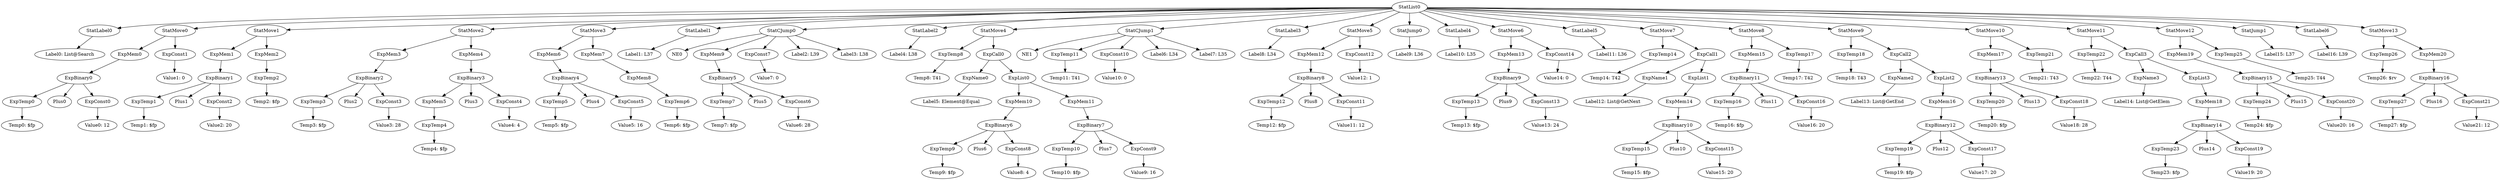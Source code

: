 digraph {
	ordering = out;
	ExpMem20 -> ExpBinary16;
	ExpConst21 -> "Value21: 12";
	ExpBinary16 -> ExpTemp27;
	ExpBinary16 -> Plus16;
	ExpBinary16 -> ExpConst21;
	ExpTemp27 -> "Temp27: $fp";
	StatMove13 -> ExpTemp26;
	StatMove13 -> ExpMem20;
	ExpTemp26 -> "Temp26: $rv";
	StatJump1 -> "Label15: L37";
	ExpTemp25 -> "Temp25: T44";
	ExpConst20 -> "Value20: 16";
	ExpTemp24 -> "Temp24: $fp";
	ExpList3 -> ExpMem18;
	ExpMem18 -> ExpBinary14;
	ExpBinary14 -> ExpTemp23;
	ExpBinary14 -> Plus14;
	ExpBinary14 -> ExpConst19;
	ExpName3 -> "Label14: List@GetElem";
	ExpTemp21 -> "Temp21: T43";
	StatMove10 -> ExpMem17;
	StatMove10 -> ExpTemp21;
	ExpMem17 -> ExpBinary13;
	ExpTemp22 -> "Temp22: T44";
	ExpList2 -> ExpMem16;
	ExpTemp9 -> "Temp9: $fp";
	ExpMem14 -> ExpBinary10;
	ExpConst6 -> "Value6: 28";
	ExpMem1 -> ExpBinary1;
	ExpBinary5 -> ExpTemp7;
	ExpBinary5 -> Plus5;
	ExpBinary5 -> ExpConst6;
	ExpTemp6 -> "Temp6: $fp";
	ExpMem19 -> ExpBinary15;
	StatMove6 -> ExpMem13;
	StatMove6 -> ExpConst14;
	StatMove3 -> ExpMem6;
	StatMove3 -> ExpMem7;
	ExpMem6 -> ExpBinary4;
	ExpConst0 -> "Value0: 12";
	ExpConst4 -> "Value4: 4";
	ExpTemp20 -> "Temp20: $fp";
	ExpName0 -> "Label5: Element@Equal";
	ExpConst8 -> "Value8: 4";
	ExpConst5 -> "Value5: 16";
	ExpConst2 -> "Value2: 20";
	ExpTemp5 -> "Temp5: $fp";
	ExpBinary4 -> ExpTemp5;
	ExpBinary4 -> Plus4;
	ExpBinary4 -> ExpConst5;
	ExpTemp1 -> "Temp1: $fp";
	ExpList1 -> ExpMem14;
	ExpConst17 -> "Value17: 20";
	ExpBinary1 -> ExpTemp1;
	ExpBinary1 -> Plus1;
	ExpBinary1 -> ExpConst2;
	ExpConst10 -> "Value10: 0";
	ExpMem0 -> ExpBinary0;
	ExpMem3 -> ExpBinary2;
	ExpConst1 -> "Value1: 0";
	ExpConst9 -> "Value9: 16";
	StatMove5 -> ExpMem12;
	StatMove5 -> ExpConst12;
	StatMove4 -> ExpTemp8;
	StatMove4 -> ExpCall0;
	StatLabel2 -> "Label4: L38";
	ExpBinary2 -> ExpTemp3;
	ExpBinary2 -> Plus2;
	ExpBinary2 -> ExpConst3;
	ExpMem5 -> ExpTemp4;
	StatLabel3 -> "Label8: L34";
	ExpBinary3 -> ExpMem5;
	ExpBinary3 -> Plus3;
	ExpBinary3 -> ExpConst4;
	ExpMem7 -> ExpMem8;
	ExpConst15 -> "Value15: 20";
	ExpTemp0 -> "Temp0: $fp";
	ExpTemp7 -> "Temp7: $fp";
	ExpCall0 -> ExpName0;
	ExpCall0 -> ExpList0;
	StatLabel1 -> "Label1: L37";
	ExpMem2 -> ExpTemp2;
	StatLabel6 -> "Label16: L39";
	ExpTemp12 -> "Temp12: $fp";
	StatMove0 -> ExpMem0;
	StatMove0 -> ExpConst1;
	StatMove8 -> ExpMem15;
	StatMove8 -> ExpTemp17;
	ExpBinary11 -> ExpTemp16;
	ExpBinary11 -> Plus11;
	ExpBinary11 -> ExpConst16;
	ExpMem4 -> ExpBinary3;
	ExpBinary0 -> ExpTemp0;
	ExpBinary0 -> Plus0;
	ExpBinary0 -> ExpConst0;
	ExpConst7 -> "Value7: 0";
	ExpConst3 -> "Value3: 28";
	ExpTemp2 -> "Temp2: $fp";
	ExpBinary13 -> ExpTemp20;
	ExpBinary13 -> Plus13;
	ExpBinary13 -> ExpConst18;
	StatMove2 -> ExpMem3;
	StatMove2 -> ExpMem4;
	StatLabel0 -> "Label0: List@Search";
	ExpTemp19 -> "Temp19: $fp";
	ExpTemp3 -> "Temp3: $fp";
	ExpMem8 -> ExpTemp6;
	StatLabel5 -> "Label11: L36";
	ExpTemp4 -> "Temp4: $fp";
	ExpMem15 -> ExpBinary11;
	ExpTemp8 -> "Temp8: T41";
	ExpBinary9 -> ExpTemp13;
	ExpBinary9 -> Plus9;
	ExpBinary9 -> ExpConst13;
	ExpBinary7 -> ExpTemp10;
	ExpBinary7 -> Plus7;
	ExpBinary7 -> ExpConst9;
	ExpConst12 -> "Value12: 1";
	ExpTemp18 -> "Temp18: T43";
	StatCJump0 -> NE0;
	StatCJump0 -> ExpMem9;
	StatCJump0 -> ExpConst7;
	StatCJump0 -> "Label2: L39";
	StatCJump0 -> "Label3: L38";
	ExpList0 -> ExpMem10;
	ExpList0 -> ExpMem11;
	ExpConst16 -> "Value16: 20";
	StatMove1 -> ExpMem1;
	StatMove1 -> ExpMem2;
	ExpMem13 -> ExpBinary9;
	ExpMem16 -> ExpBinary12;
	ExpBinary6 -> ExpTemp9;
	ExpBinary6 -> Plus6;
	ExpBinary6 -> ExpConst8;
	ExpTemp16 -> "Temp16: $fp";
	ExpMem10 -> ExpBinary6;
	ExpTemp10 -> "Temp10: $fp";
	StatMove11 -> ExpTemp22;
	StatMove11 -> ExpCall3;
	ExpMem11 -> ExpBinary7;
	StatMove9 -> ExpTemp18;
	StatMove9 -> ExpCall2;
	ExpCall3 -> ExpName3;
	ExpCall3 -> ExpList3;
	StatCJump1 -> NE1;
	StatCJump1 -> ExpTemp11;
	StatCJump1 -> ExpConst10;
	StatCJump1 -> "Label6: L34";
	StatCJump1 -> "Label7: L35";
	ExpTemp11 -> "Temp11: T41";
	ExpBinary8 -> ExpTemp12;
	ExpBinary8 -> Plus8;
	ExpBinary8 -> ExpConst11;
	StatList0 -> StatLabel0;
	StatList0 -> StatMove0;
	StatList0 -> StatMove1;
	StatList0 -> StatMove2;
	StatList0 -> StatMove3;
	StatList0 -> StatLabel1;
	StatList0 -> StatCJump0;
	StatList0 -> StatLabel2;
	StatList0 -> StatMove4;
	StatList0 -> StatCJump1;
	StatList0 -> StatLabel3;
	StatList0 -> StatMove5;
	StatList0 -> StatJump0;
	StatList0 -> StatLabel4;
	StatList0 -> StatMove6;
	StatList0 -> StatLabel5;
	StatList0 -> StatMove7;
	StatList0 -> StatMove8;
	StatList0 -> StatMove9;
	StatList0 -> StatMove10;
	StatList0 -> StatMove11;
	StatList0 -> StatMove12;
	StatList0 -> StatJump1;
	StatList0 -> StatLabel6;
	StatList0 -> StatMove13;
	ExpConst11 -> "Value11: 12";
	ExpMem12 -> ExpBinary8;
	StatJump0 -> "Label9: L36";
	ExpCall1 -> ExpName1;
	ExpCall1 -> ExpList1;
	StatLabel4 -> "Label10: L35";
	ExpTemp13 -> "Temp13: $fp";
	ExpConst13 -> "Value13: 24";
	ExpConst14 -> "Value14: 0";
	StatMove12 -> ExpMem19;
	StatMove12 -> ExpTemp25;
	ExpConst19 -> "Value19: 20";
	ExpTemp14 -> "Temp14: T42";
	StatMove7 -> ExpTemp14;
	StatMove7 -> ExpCall1;
	ExpBinary10 -> ExpTemp15;
	ExpBinary10 -> Plus10;
	ExpBinary10 -> ExpConst15;
	ExpName1 -> "Label12: List@GetNext";
	ExpTemp15 -> "Temp15: $fp";
	ExpTemp23 -> "Temp23: $fp";
	ExpMem9 -> ExpBinary5;
	ExpTemp17 -> "Temp17: T42";
	ExpName2 -> "Label13: List@GetEnd";
	ExpConst18 -> "Value18: 28";
	ExpBinary12 -> ExpTemp19;
	ExpBinary12 -> Plus12;
	ExpBinary12 -> ExpConst17;
	ExpBinary15 -> ExpTemp24;
	ExpBinary15 -> Plus15;
	ExpBinary15 -> ExpConst20;
	ExpCall2 -> ExpName2;
	ExpCall2 -> ExpList2;
}

